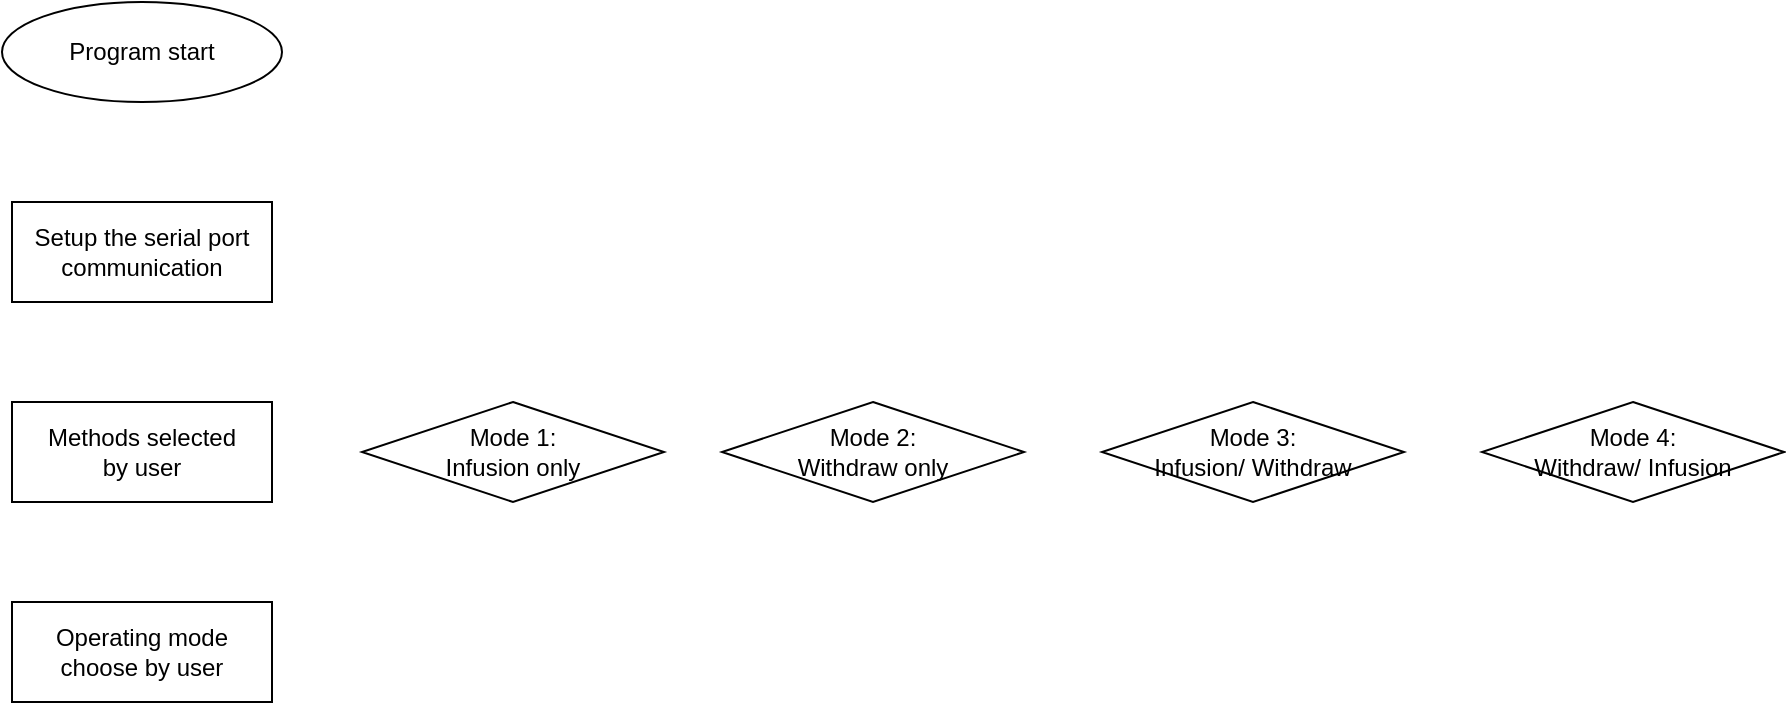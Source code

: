<mxfile version="21.1.2" type="github">
  <diagram name="第 1 页" id="UbuT9_GUXlCiMY3kkdqx">
    <mxGraphModel dx="875" dy="478" grid="1" gridSize="10" guides="1" tooltips="1" connect="1" arrows="1" fold="1" page="1" pageScale="1" pageWidth="2339" pageHeight="3300" math="0" shadow="0">
      <root>
        <mxCell id="0" />
        <mxCell id="1" parent="0" />
        <mxCell id="f-1zvs-JG-OSIx-xGBcu-1" value="Program start" style="ellipse;whiteSpace=wrap;html=1;" parent="1" vertex="1">
          <mxGeometry x="120" y="110" width="140" height="50" as="geometry" />
        </mxCell>
        <mxCell id="f-1zvs-JG-OSIx-xGBcu-2" value="Setup the serial port communication" style="rounded=0;whiteSpace=wrap;html=1;" parent="1" vertex="1">
          <mxGeometry x="125" y="210" width="130" height="50" as="geometry" />
        </mxCell>
        <mxCell id="Zm2OJXLTSlOzFyLLAasa-1" value="Methods selected&lt;br&gt;by user" style="rounded=0;whiteSpace=wrap;html=1;" parent="1" vertex="1">
          <mxGeometry x="125" y="310" width="130" height="50" as="geometry" />
        </mxCell>
        <mxCell id="Zm2OJXLTSlOzFyLLAasa-2" value="Operating mode choose by user" style="rounded=0;whiteSpace=wrap;html=1;" parent="1" vertex="1">
          <mxGeometry x="125" y="410" width="130" height="50" as="geometry" />
        </mxCell>
        <mxCell id="Zm2OJXLTSlOzFyLLAasa-3" value="Mode 1:&lt;br&gt;Infusion only" style="rhombus;whiteSpace=wrap;html=1;" parent="1" vertex="1">
          <mxGeometry x="300" y="310" width="151" height="50" as="geometry" />
        </mxCell>
        <mxCell id="Zm2OJXLTSlOzFyLLAasa-4" value="Mode 2:&lt;br&gt;Withdraw only" style="rhombus;whiteSpace=wrap;html=1;" parent="1" vertex="1">
          <mxGeometry x="480" y="310" width="151" height="50" as="geometry" />
        </mxCell>
        <mxCell id="Zm2OJXLTSlOzFyLLAasa-5" value="Mode 3:&lt;br&gt;Infusion/ Withdraw" style="rhombus;whiteSpace=wrap;html=1;" parent="1" vertex="1">
          <mxGeometry x="670" y="310" width="151" height="50" as="geometry" />
        </mxCell>
        <mxCell id="Zm2OJXLTSlOzFyLLAasa-6" value="Mode 4:&lt;br&gt;Withdraw/ Infusion" style="rhombus;whiteSpace=wrap;html=1;" parent="1" vertex="1">
          <mxGeometry x="860" y="310" width="151" height="50" as="geometry" />
        </mxCell>
      </root>
    </mxGraphModel>
  </diagram>
</mxfile>
